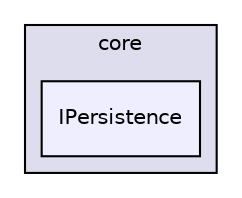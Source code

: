 digraph "F:/etc/repos/OX/src/core/IPersistence" {
  compound=true
  node [ fontsize="10", fontname="Helvetica"];
  edge [ labelfontsize="10", labelfontname="Helvetica"];
  subgraph clusterdir_f4b985054fc4de7cedd74d4b3d6a239a {
    graph [ bgcolor="#ddddee", pencolor="black", label="core" fontname="Helvetica", fontsize="10", URL="dir_f4b985054fc4de7cedd74d4b3d6a239a.html"]
  dir_734c5ab54a1faa8a5f6913b986f48d96 [shape=box, label="IPersistence", style="filled", fillcolor="#eeeeff", pencolor="black", URL="dir_734c5ab54a1faa8a5f6913b986f48d96.html"];
  }
}
